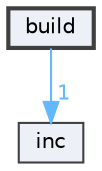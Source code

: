 digraph "build"
{
 // LATEX_PDF_SIZE
  bgcolor="transparent";
  edge [fontname=Helvetica,fontsize=10,labelfontname=Helvetica,labelfontsize=10];
  node [fontname=Helvetica,fontsize=10,shape=box,height=0.2,width=0.4];
  compound=true
  dir_4fef79e7177ba769987a8da36c892c5f [label="build", fillcolor="#edf0f7", color="grey25", style="filled,bold", URL="dir_4fef79e7177ba769987a8da36c892c5f.html",tooltip=""];
  dir_bfccd401955b95cf8c75461437045ac0 [label="inc", fillcolor="#edf0f7", color="grey25", style="filled", URL="dir_bfccd401955b95cf8c75461437045ac0.html",tooltip=""];
  dir_4fef79e7177ba769987a8da36c892c5f->dir_bfccd401955b95cf8c75461437045ac0 [headlabel="1", labeldistance=1.5 headhref="dir_000000_000001.html" href="dir_000000_000001.html" color="steelblue1" fontcolor="steelblue1"];
}
